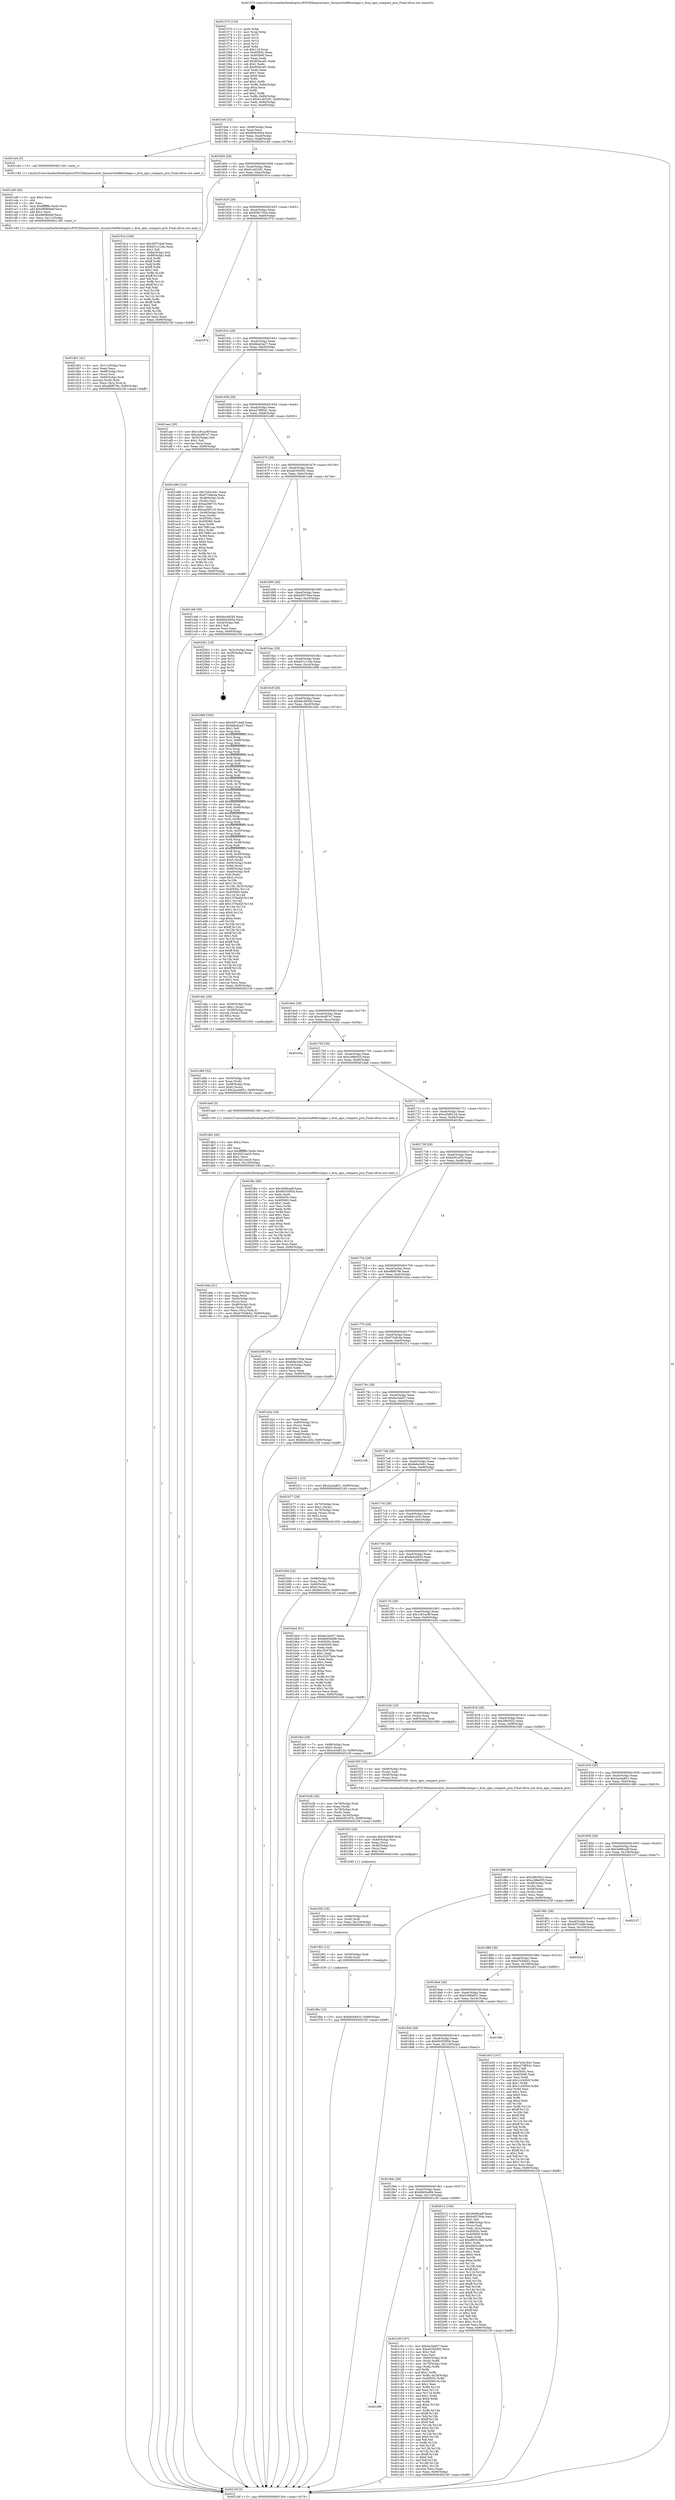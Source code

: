 digraph "0x401570" {
  label = "0x401570 (/mnt/c/Users/mathe/Desktop/tcc/POCII/binaries/extr_linuxarchx86kvmlapic.c_kvm_apic_compare_prio_Final-ollvm.out::main(0))"
  labelloc = "t"
  node[shape=record]

  Entry [label="",width=0.3,height=0.3,shape=circle,fillcolor=black,style=filled]
  "0x4015e4" [label="{
     0x4015e4 [32]\l
     | [instrs]\l
     &nbsp;&nbsp;0x4015e4 \<+6\>: mov -0x90(%rbp),%eax\l
     &nbsp;&nbsp;0x4015ea \<+2\>: mov %eax,%ecx\l
     &nbsp;&nbsp;0x4015ec \<+6\>: sub $0x80dc945a,%ecx\l
     &nbsp;&nbsp;0x4015f2 \<+6\>: mov %eax,-0xa4(%rbp)\l
     &nbsp;&nbsp;0x4015f8 \<+6\>: mov %ecx,-0xa8(%rbp)\l
     &nbsp;&nbsp;0x4015fe \<+6\>: je 0000000000401cd4 \<main+0x764\>\l
  }"]
  "0x401cd4" [label="{
     0x401cd4 [5]\l
     | [instrs]\l
     &nbsp;&nbsp;0x401cd4 \<+5\>: call 0000000000401160 \<next_i\>\l
     | [calls]\l
     &nbsp;&nbsp;0x401160 \{1\} (/mnt/c/Users/mathe/Desktop/tcc/POCII/binaries/extr_linuxarchx86kvmlapic.c_kvm_apic_compare_prio_Final-ollvm.out::next_i)\l
  }"]
  "0x401604" [label="{
     0x401604 [28]\l
     | [instrs]\l
     &nbsp;&nbsp;0x401604 \<+5\>: jmp 0000000000401609 \<main+0x99\>\l
     &nbsp;&nbsp;0x401609 \<+6\>: mov -0xa4(%rbp),%eax\l
     &nbsp;&nbsp;0x40160f \<+5\>: sub $0x81a03291,%eax\l
     &nbsp;&nbsp;0x401614 \<+6\>: mov %eax,-0xac(%rbp)\l
     &nbsp;&nbsp;0x40161a \<+6\>: je 000000000040191e \<main+0x3ae\>\l
  }"]
  Exit [label="",width=0.3,height=0.3,shape=circle,fillcolor=black,style=filled,peripheries=2]
  "0x40191e" [label="{
     0x40191e [106]\l
     | [instrs]\l
     &nbsp;&nbsp;0x40191e \<+5\>: mov $0x45f7c4dd,%eax\l
     &nbsp;&nbsp;0x401923 \<+5\>: mov $0xb51c124a,%ecx\l
     &nbsp;&nbsp;0x401928 \<+2\>: mov $0x1,%dl\l
     &nbsp;&nbsp;0x40192a \<+7\>: mov -0x8a(%rbp),%sil\l
     &nbsp;&nbsp;0x401931 \<+7\>: mov -0x89(%rbp),%dil\l
     &nbsp;&nbsp;0x401938 \<+3\>: mov %sil,%r8b\l
     &nbsp;&nbsp;0x40193b \<+4\>: xor $0xff,%r8b\l
     &nbsp;&nbsp;0x40193f \<+3\>: mov %dil,%r9b\l
     &nbsp;&nbsp;0x401942 \<+4\>: xor $0xff,%r9b\l
     &nbsp;&nbsp;0x401946 \<+3\>: xor $0x1,%dl\l
     &nbsp;&nbsp;0x401949 \<+3\>: mov %r8b,%r10b\l
     &nbsp;&nbsp;0x40194c \<+4\>: and $0xff,%r10b\l
     &nbsp;&nbsp;0x401950 \<+3\>: and %dl,%sil\l
     &nbsp;&nbsp;0x401953 \<+3\>: mov %r9b,%r11b\l
     &nbsp;&nbsp;0x401956 \<+4\>: and $0xff,%r11b\l
     &nbsp;&nbsp;0x40195a \<+3\>: and %dl,%dil\l
     &nbsp;&nbsp;0x40195d \<+3\>: or %sil,%r10b\l
     &nbsp;&nbsp;0x401960 \<+3\>: or %dil,%r11b\l
     &nbsp;&nbsp;0x401963 \<+3\>: xor %r11b,%r10b\l
     &nbsp;&nbsp;0x401966 \<+3\>: or %r9b,%r8b\l
     &nbsp;&nbsp;0x401969 \<+4\>: xor $0xff,%r8b\l
     &nbsp;&nbsp;0x40196d \<+3\>: or $0x1,%dl\l
     &nbsp;&nbsp;0x401970 \<+3\>: and %dl,%r8b\l
     &nbsp;&nbsp;0x401973 \<+3\>: or %r8b,%r10b\l
     &nbsp;&nbsp;0x401976 \<+4\>: test $0x1,%r10b\l
     &nbsp;&nbsp;0x40197a \<+3\>: cmovne %ecx,%eax\l
     &nbsp;&nbsp;0x40197d \<+6\>: mov %eax,-0x90(%rbp)\l
     &nbsp;&nbsp;0x401983 \<+5\>: jmp 000000000040216f \<main+0xbff\>\l
  }"]
  "0x401620" [label="{
     0x401620 [28]\l
     | [instrs]\l
     &nbsp;&nbsp;0x401620 \<+5\>: jmp 0000000000401625 \<main+0xb5\>\l
     &nbsp;&nbsp;0x401625 \<+6\>: mov -0xa4(%rbp),%eax\l
     &nbsp;&nbsp;0x40162b \<+5\>: sub $0x858c750a,%eax\l
     &nbsp;&nbsp;0x401630 \<+6\>: mov %eax,-0xb0(%rbp)\l
     &nbsp;&nbsp;0x401636 \<+6\>: je 0000000000401f7d \<main+0xa0d\>\l
  }"]
  "0x40216f" [label="{
     0x40216f [5]\l
     | [instrs]\l
     &nbsp;&nbsp;0x40216f \<+5\>: jmp 00000000004015e4 \<main+0x74\>\l
  }"]
  "0x401570" [label="{
     0x401570 [116]\l
     | [instrs]\l
     &nbsp;&nbsp;0x401570 \<+1\>: push %rbp\l
     &nbsp;&nbsp;0x401571 \<+3\>: mov %rsp,%rbp\l
     &nbsp;&nbsp;0x401574 \<+2\>: push %r15\l
     &nbsp;&nbsp;0x401576 \<+2\>: push %r14\l
     &nbsp;&nbsp;0x401578 \<+2\>: push %r13\l
     &nbsp;&nbsp;0x40157a \<+2\>: push %r12\l
     &nbsp;&nbsp;0x40157c \<+1\>: push %rbx\l
     &nbsp;&nbsp;0x40157d \<+7\>: sub $0x118,%rsp\l
     &nbsp;&nbsp;0x401584 \<+7\>: mov 0x40505c,%eax\l
     &nbsp;&nbsp;0x40158b \<+7\>: mov 0x405060,%ecx\l
     &nbsp;&nbsp;0x401592 \<+2\>: mov %eax,%edx\l
     &nbsp;&nbsp;0x401594 \<+6\>: add $0xf02bcef1,%edx\l
     &nbsp;&nbsp;0x40159a \<+3\>: sub $0x1,%edx\l
     &nbsp;&nbsp;0x40159d \<+6\>: sub $0xf02bcef1,%edx\l
     &nbsp;&nbsp;0x4015a3 \<+3\>: imul %edx,%eax\l
     &nbsp;&nbsp;0x4015a6 \<+3\>: and $0x1,%eax\l
     &nbsp;&nbsp;0x4015a9 \<+3\>: cmp $0x0,%eax\l
     &nbsp;&nbsp;0x4015ac \<+4\>: sete %r8b\l
     &nbsp;&nbsp;0x4015b0 \<+4\>: and $0x1,%r8b\l
     &nbsp;&nbsp;0x4015b4 \<+7\>: mov %r8b,-0x8a(%rbp)\l
     &nbsp;&nbsp;0x4015bb \<+3\>: cmp $0xa,%ecx\l
     &nbsp;&nbsp;0x4015be \<+4\>: setl %r8b\l
     &nbsp;&nbsp;0x4015c2 \<+4\>: and $0x1,%r8b\l
     &nbsp;&nbsp;0x4015c6 \<+7\>: mov %r8b,-0x89(%rbp)\l
     &nbsp;&nbsp;0x4015cd \<+10\>: movl $0x81a03291,-0x90(%rbp)\l
     &nbsp;&nbsp;0x4015d7 \<+6\>: mov %edi,-0x94(%rbp)\l
     &nbsp;&nbsp;0x4015dd \<+7\>: mov %rsi,-0xa0(%rbp)\l
  }"]
  "0x401f6e" [label="{
     0x401f6e [15]\l
     | [instrs]\l
     &nbsp;&nbsp;0x401f6e \<+10\>: movl $0xfed44933,-0x90(%rbp)\l
     &nbsp;&nbsp;0x401f78 \<+5\>: jmp 000000000040216f \<main+0xbff\>\l
  }"]
  "0x401f7d" [label="{
     0x401f7d\l
  }", style=dashed]
  "0x40163c" [label="{
     0x40163c [28]\l
     | [instrs]\l
     &nbsp;&nbsp;0x40163c \<+5\>: jmp 0000000000401641 \<main+0xd1\>\l
     &nbsp;&nbsp;0x401641 \<+6\>: mov -0xa4(%rbp),%eax\l
     &nbsp;&nbsp;0x401647 \<+5\>: sub $0x8da42a27,%eax\l
     &nbsp;&nbsp;0x40164c \<+6\>: mov %eax,-0xb4(%rbp)\l
     &nbsp;&nbsp;0x401652 \<+6\>: je 0000000000401aec \<main+0x57c\>\l
  }"]
  "0x401f62" [label="{
     0x401f62 [12]\l
     | [instrs]\l
     &nbsp;&nbsp;0x401f62 \<+4\>: mov -0x50(%rbp),%rdi\l
     &nbsp;&nbsp;0x401f66 \<+3\>: mov (%rdi),%rdi\l
     &nbsp;&nbsp;0x401f69 \<+5\>: call 0000000000401030 \<free@plt\>\l
     | [calls]\l
     &nbsp;&nbsp;0x401030 \{1\} (unknown)\l
  }"]
  "0x401aec" [label="{
     0x401aec [30]\l
     | [instrs]\l
     &nbsp;&nbsp;0x401aec \<+5\>: mov $0x1c81ac9f,%eax\l
     &nbsp;&nbsp;0x401af1 \<+5\>: mov $0xc4cd87e7,%ecx\l
     &nbsp;&nbsp;0x401af6 \<+3\>: mov -0x35(%rbp),%dl\l
     &nbsp;&nbsp;0x401af9 \<+3\>: test $0x1,%dl\l
     &nbsp;&nbsp;0x401afc \<+3\>: cmovne %ecx,%eax\l
     &nbsp;&nbsp;0x401aff \<+6\>: mov %eax,-0x90(%rbp)\l
     &nbsp;&nbsp;0x401b05 \<+5\>: jmp 000000000040216f \<main+0xbff\>\l
  }"]
  "0x401658" [label="{
     0x401658 [28]\l
     | [instrs]\l
     &nbsp;&nbsp;0x401658 \<+5\>: jmp 000000000040165d \<main+0xed\>\l
     &nbsp;&nbsp;0x40165d \<+6\>: mov -0xa4(%rbp),%eax\l
     &nbsp;&nbsp;0x401663 \<+5\>: sub $0xa2788541,%eax\l
     &nbsp;&nbsp;0x401668 \<+6\>: mov %eax,-0xb8(%rbp)\l
     &nbsp;&nbsp;0x40166e \<+6\>: je 0000000000401e96 \<main+0x926\>\l
  }"]
  "0x401f50" [label="{
     0x401f50 [18]\l
     | [instrs]\l
     &nbsp;&nbsp;0x401f50 \<+4\>: mov -0x68(%rbp),%rdi\l
     &nbsp;&nbsp;0x401f54 \<+3\>: mov (%rdi),%rdi\l
     &nbsp;&nbsp;0x401f57 \<+6\>: mov %eax,-0x124(%rbp)\l
     &nbsp;&nbsp;0x401f5d \<+5\>: call 0000000000401030 \<free@plt\>\l
     | [calls]\l
     &nbsp;&nbsp;0x401030 \{1\} (unknown)\l
  }"]
  "0x401e96" [label="{
     0x401e96 [123]\l
     | [instrs]\l
     &nbsp;&nbsp;0x401e96 \<+5\>: mov $0x7e5e1841,%eax\l
     &nbsp;&nbsp;0x401e9b \<+5\>: mov $0xf7248c0a,%ecx\l
     &nbsp;&nbsp;0x401ea0 \<+4\>: mov -0x48(%rbp),%rdx\l
     &nbsp;&nbsp;0x401ea4 \<+2\>: mov (%rdx),%esi\l
     &nbsp;&nbsp;0x401ea6 \<+6\>: add $0xaa3667c5,%esi\l
     &nbsp;&nbsp;0x401eac \<+3\>: add $0x1,%esi\l
     &nbsp;&nbsp;0x401eaf \<+6\>: sub $0xaa3667c5,%esi\l
     &nbsp;&nbsp;0x401eb5 \<+4\>: mov -0x48(%rbp),%rdx\l
     &nbsp;&nbsp;0x401eb9 \<+2\>: mov %esi,(%rdx)\l
     &nbsp;&nbsp;0x401ebb \<+7\>: mov 0x40505c,%esi\l
     &nbsp;&nbsp;0x401ec2 \<+7\>: mov 0x405060,%edi\l
     &nbsp;&nbsp;0x401ec9 \<+3\>: mov %esi,%r8d\l
     &nbsp;&nbsp;0x401ecc \<+7\>: sub $0x7bf61cac,%r8d\l
     &nbsp;&nbsp;0x401ed3 \<+4\>: sub $0x1,%r8d\l
     &nbsp;&nbsp;0x401ed7 \<+7\>: add $0x7bf61cac,%r8d\l
     &nbsp;&nbsp;0x401ede \<+4\>: imul %r8d,%esi\l
     &nbsp;&nbsp;0x401ee2 \<+3\>: and $0x1,%esi\l
     &nbsp;&nbsp;0x401ee5 \<+3\>: cmp $0x0,%esi\l
     &nbsp;&nbsp;0x401ee8 \<+4\>: sete %r9b\l
     &nbsp;&nbsp;0x401eec \<+3\>: cmp $0xa,%edi\l
     &nbsp;&nbsp;0x401eef \<+4\>: setl %r10b\l
     &nbsp;&nbsp;0x401ef3 \<+3\>: mov %r9b,%r11b\l
     &nbsp;&nbsp;0x401ef6 \<+3\>: and %r10b,%r11b\l
     &nbsp;&nbsp;0x401ef9 \<+3\>: xor %r10b,%r9b\l
     &nbsp;&nbsp;0x401efc \<+3\>: or %r9b,%r11b\l
     &nbsp;&nbsp;0x401eff \<+4\>: test $0x1,%r11b\l
     &nbsp;&nbsp;0x401f03 \<+3\>: cmovne %ecx,%eax\l
     &nbsp;&nbsp;0x401f06 \<+6\>: mov %eax,-0x90(%rbp)\l
     &nbsp;&nbsp;0x401f0c \<+5\>: jmp 000000000040216f \<main+0xbff\>\l
  }"]
  "0x401674" [label="{
     0x401674 [28]\l
     | [instrs]\l
     &nbsp;&nbsp;0x401674 \<+5\>: jmp 0000000000401679 \<main+0x109\>\l
     &nbsp;&nbsp;0x401679 \<+6\>: mov -0xa4(%rbp),%eax\l
     &nbsp;&nbsp;0x40167f \<+5\>: sub $0xa635d392,%eax\l
     &nbsp;&nbsp;0x401684 \<+6\>: mov %eax,-0xbc(%rbp)\l
     &nbsp;&nbsp;0x40168a \<+6\>: je 0000000000401cb6 \<main+0x746\>\l
  }"]
  "0x401f33" [label="{
     0x401f33 [29]\l
     | [instrs]\l
     &nbsp;&nbsp;0x401f33 \<+10\>: movabs $0x4030b6,%rdi\l
     &nbsp;&nbsp;0x401f3d \<+4\>: mov -0x40(%rbp),%rsi\l
     &nbsp;&nbsp;0x401f41 \<+2\>: mov %eax,(%rsi)\l
     &nbsp;&nbsp;0x401f43 \<+4\>: mov -0x40(%rbp),%rsi\l
     &nbsp;&nbsp;0x401f47 \<+2\>: mov (%rsi),%esi\l
     &nbsp;&nbsp;0x401f49 \<+2\>: mov $0x0,%al\l
     &nbsp;&nbsp;0x401f4b \<+5\>: call 0000000000401040 \<printf@plt\>\l
     | [calls]\l
     &nbsp;&nbsp;0x401040 \{1\} (unknown)\l
  }"]
  "0x401cb6" [label="{
     0x401cb6 [30]\l
     | [instrs]\l
     &nbsp;&nbsp;0x401cb6 \<+5\>: mov $0xbbc48292,%eax\l
     &nbsp;&nbsp;0x401cbb \<+5\>: mov $0x80dc945a,%ecx\l
     &nbsp;&nbsp;0x401cc0 \<+3\>: mov -0x2d(%rbp),%dl\l
     &nbsp;&nbsp;0x401cc3 \<+3\>: test $0x1,%dl\l
     &nbsp;&nbsp;0x401cc6 \<+3\>: cmovne %ecx,%eax\l
     &nbsp;&nbsp;0x401cc9 \<+6\>: mov %eax,-0x90(%rbp)\l
     &nbsp;&nbsp;0x401ccf \<+5\>: jmp 000000000040216f \<main+0xbff\>\l
  }"]
  "0x401690" [label="{
     0x401690 [28]\l
     | [instrs]\l
     &nbsp;&nbsp;0x401690 \<+5\>: jmp 0000000000401695 \<main+0x125\>\l
     &nbsp;&nbsp;0x401695 \<+6\>: mov -0xa4(%rbp),%eax\l
     &nbsp;&nbsp;0x40169b \<+5\>: sub $0xb4f3764a,%eax\l
     &nbsp;&nbsp;0x4016a0 \<+6\>: mov %eax,-0xc0(%rbp)\l
     &nbsp;&nbsp;0x4016a6 \<+6\>: je 00000000004020b1 \<main+0xb41\>\l
  }"]
  "0x401dda" [label="{
     0x401dda [41]\l
     | [instrs]\l
     &nbsp;&nbsp;0x401dda \<+6\>: mov -0x120(%rbp),%ecx\l
     &nbsp;&nbsp;0x401de0 \<+3\>: imul %eax,%ecx\l
     &nbsp;&nbsp;0x401de3 \<+4\>: mov -0x50(%rbp),%rsi\l
     &nbsp;&nbsp;0x401de7 \<+3\>: mov (%rsi),%rsi\l
     &nbsp;&nbsp;0x401dea \<+4\>: mov -0x48(%rbp),%rdi\l
     &nbsp;&nbsp;0x401dee \<+3\>: movslq (%rdi),%rdi\l
     &nbsp;&nbsp;0x401df1 \<+3\>: mov %ecx,(%rsi,%rdi,4)\l
     &nbsp;&nbsp;0x401df4 \<+10\>: movl $0x4703db42,-0x90(%rbp)\l
     &nbsp;&nbsp;0x401dfe \<+5\>: jmp 000000000040216f \<main+0xbff\>\l
  }"]
  "0x4020b1" [label="{
     0x4020b1 [18]\l
     | [instrs]\l
     &nbsp;&nbsp;0x4020b1 \<+3\>: mov -0x2c(%rbp),%eax\l
     &nbsp;&nbsp;0x4020b4 \<+4\>: lea -0x28(%rbp),%rsp\l
     &nbsp;&nbsp;0x4020b8 \<+1\>: pop %rbx\l
     &nbsp;&nbsp;0x4020b9 \<+2\>: pop %r12\l
     &nbsp;&nbsp;0x4020bb \<+2\>: pop %r13\l
     &nbsp;&nbsp;0x4020bd \<+2\>: pop %r14\l
     &nbsp;&nbsp;0x4020bf \<+2\>: pop %r15\l
     &nbsp;&nbsp;0x4020c1 \<+1\>: pop %rbp\l
     &nbsp;&nbsp;0x4020c2 \<+1\>: ret\l
  }"]
  "0x4016ac" [label="{
     0x4016ac [28]\l
     | [instrs]\l
     &nbsp;&nbsp;0x4016ac \<+5\>: jmp 00000000004016b1 \<main+0x141\>\l
     &nbsp;&nbsp;0x4016b1 \<+6\>: mov -0xa4(%rbp),%eax\l
     &nbsp;&nbsp;0x4016b7 \<+5\>: sub $0xb51c124a,%eax\l
     &nbsp;&nbsp;0x4016bc \<+6\>: mov %eax,-0xc4(%rbp)\l
     &nbsp;&nbsp;0x4016c2 \<+6\>: je 0000000000401988 \<main+0x418\>\l
  }"]
  "0x401db2" [label="{
     0x401db2 [40]\l
     | [instrs]\l
     &nbsp;&nbsp;0x401db2 \<+5\>: mov $0x2,%ecx\l
     &nbsp;&nbsp;0x401db7 \<+1\>: cltd\l
     &nbsp;&nbsp;0x401db8 \<+2\>: idiv %ecx\l
     &nbsp;&nbsp;0x401dba \<+6\>: imul $0xfffffffe,%edx,%ecx\l
     &nbsp;&nbsp;0x401dc0 \<+6\>: add $0x3d21ee20,%ecx\l
     &nbsp;&nbsp;0x401dc6 \<+3\>: add $0x1,%ecx\l
     &nbsp;&nbsp;0x401dc9 \<+6\>: sub $0x3d21ee20,%ecx\l
     &nbsp;&nbsp;0x401dcf \<+6\>: mov %ecx,-0x120(%rbp)\l
     &nbsp;&nbsp;0x401dd5 \<+5\>: call 0000000000401160 \<next_i\>\l
     | [calls]\l
     &nbsp;&nbsp;0x401160 \{1\} (/mnt/c/Users/mathe/Desktop/tcc/POCII/binaries/extr_linuxarchx86kvmlapic.c_kvm_apic_compare_prio_Final-ollvm.out::next_i)\l
  }"]
  "0x401988" [label="{
     0x401988 [356]\l
     | [instrs]\l
     &nbsp;&nbsp;0x401988 \<+5\>: mov $0x45f7c4dd,%eax\l
     &nbsp;&nbsp;0x40198d \<+5\>: mov $0x8da42a27,%ecx\l
     &nbsp;&nbsp;0x401992 \<+2\>: mov $0x1,%dl\l
     &nbsp;&nbsp;0x401994 \<+3\>: mov %rsp,%rsi\l
     &nbsp;&nbsp;0x401997 \<+4\>: add $0xfffffffffffffff0,%rsi\l
     &nbsp;&nbsp;0x40199b \<+3\>: mov %rsi,%rsp\l
     &nbsp;&nbsp;0x40199e \<+7\>: mov %rsi,-0x88(%rbp)\l
     &nbsp;&nbsp;0x4019a5 \<+3\>: mov %rsp,%rsi\l
     &nbsp;&nbsp;0x4019a8 \<+4\>: add $0xfffffffffffffff0,%rsi\l
     &nbsp;&nbsp;0x4019ac \<+3\>: mov %rsi,%rsp\l
     &nbsp;&nbsp;0x4019af \<+3\>: mov %rsp,%rdi\l
     &nbsp;&nbsp;0x4019b2 \<+4\>: add $0xfffffffffffffff0,%rdi\l
     &nbsp;&nbsp;0x4019b6 \<+3\>: mov %rdi,%rsp\l
     &nbsp;&nbsp;0x4019b9 \<+4\>: mov %rdi,-0x80(%rbp)\l
     &nbsp;&nbsp;0x4019bd \<+3\>: mov %rsp,%rdi\l
     &nbsp;&nbsp;0x4019c0 \<+4\>: add $0xfffffffffffffff0,%rdi\l
     &nbsp;&nbsp;0x4019c4 \<+3\>: mov %rdi,%rsp\l
     &nbsp;&nbsp;0x4019c7 \<+4\>: mov %rdi,-0x78(%rbp)\l
     &nbsp;&nbsp;0x4019cb \<+3\>: mov %rsp,%rdi\l
     &nbsp;&nbsp;0x4019ce \<+4\>: add $0xfffffffffffffff0,%rdi\l
     &nbsp;&nbsp;0x4019d2 \<+3\>: mov %rdi,%rsp\l
     &nbsp;&nbsp;0x4019d5 \<+4\>: mov %rdi,-0x70(%rbp)\l
     &nbsp;&nbsp;0x4019d9 \<+3\>: mov %rsp,%rdi\l
     &nbsp;&nbsp;0x4019dc \<+4\>: add $0xfffffffffffffff0,%rdi\l
     &nbsp;&nbsp;0x4019e0 \<+3\>: mov %rdi,%rsp\l
     &nbsp;&nbsp;0x4019e3 \<+4\>: mov %rdi,-0x68(%rbp)\l
     &nbsp;&nbsp;0x4019e7 \<+3\>: mov %rsp,%rdi\l
     &nbsp;&nbsp;0x4019ea \<+4\>: add $0xfffffffffffffff0,%rdi\l
     &nbsp;&nbsp;0x4019ee \<+3\>: mov %rdi,%rsp\l
     &nbsp;&nbsp;0x4019f1 \<+4\>: mov %rdi,-0x60(%rbp)\l
     &nbsp;&nbsp;0x4019f5 \<+3\>: mov %rsp,%rdi\l
     &nbsp;&nbsp;0x4019f8 \<+4\>: add $0xfffffffffffffff0,%rdi\l
     &nbsp;&nbsp;0x4019fc \<+3\>: mov %rdi,%rsp\l
     &nbsp;&nbsp;0x4019ff \<+4\>: mov %rdi,-0x58(%rbp)\l
     &nbsp;&nbsp;0x401a03 \<+3\>: mov %rsp,%rdi\l
     &nbsp;&nbsp;0x401a06 \<+4\>: add $0xfffffffffffffff0,%rdi\l
     &nbsp;&nbsp;0x401a0a \<+3\>: mov %rdi,%rsp\l
     &nbsp;&nbsp;0x401a0d \<+4\>: mov %rdi,-0x50(%rbp)\l
     &nbsp;&nbsp;0x401a11 \<+3\>: mov %rsp,%rdi\l
     &nbsp;&nbsp;0x401a14 \<+4\>: add $0xfffffffffffffff0,%rdi\l
     &nbsp;&nbsp;0x401a18 \<+3\>: mov %rdi,%rsp\l
     &nbsp;&nbsp;0x401a1b \<+4\>: mov %rdi,-0x48(%rbp)\l
     &nbsp;&nbsp;0x401a1f \<+3\>: mov %rsp,%rdi\l
     &nbsp;&nbsp;0x401a22 \<+4\>: add $0xfffffffffffffff0,%rdi\l
     &nbsp;&nbsp;0x401a26 \<+3\>: mov %rdi,%rsp\l
     &nbsp;&nbsp;0x401a29 \<+4\>: mov %rdi,-0x40(%rbp)\l
     &nbsp;&nbsp;0x401a2d \<+7\>: mov -0x88(%rbp),%rdi\l
     &nbsp;&nbsp;0x401a34 \<+6\>: movl $0x0,(%rdi)\l
     &nbsp;&nbsp;0x401a3a \<+7\>: mov -0x94(%rbp),%r8d\l
     &nbsp;&nbsp;0x401a41 \<+3\>: mov %r8d,(%rsi)\l
     &nbsp;&nbsp;0x401a44 \<+4\>: mov -0x80(%rbp),%rdi\l
     &nbsp;&nbsp;0x401a48 \<+7\>: mov -0xa0(%rbp),%r9\l
     &nbsp;&nbsp;0x401a4f \<+3\>: mov %r9,(%rdi)\l
     &nbsp;&nbsp;0x401a52 \<+3\>: cmpl $0x2,(%rsi)\l
     &nbsp;&nbsp;0x401a55 \<+4\>: setne %r10b\l
     &nbsp;&nbsp;0x401a59 \<+4\>: and $0x1,%r10b\l
     &nbsp;&nbsp;0x401a5d \<+4\>: mov %r10b,-0x35(%rbp)\l
     &nbsp;&nbsp;0x401a61 \<+8\>: mov 0x40505c,%r11d\l
     &nbsp;&nbsp;0x401a69 \<+7\>: mov 0x405060,%ebx\l
     &nbsp;&nbsp;0x401a70 \<+3\>: mov %r11d,%r14d\l
     &nbsp;&nbsp;0x401a73 \<+7\>: sub $0x1376ad2f,%r14d\l
     &nbsp;&nbsp;0x401a7a \<+4\>: sub $0x1,%r14d\l
     &nbsp;&nbsp;0x401a7e \<+7\>: add $0x1376ad2f,%r14d\l
     &nbsp;&nbsp;0x401a85 \<+4\>: imul %r14d,%r11d\l
     &nbsp;&nbsp;0x401a89 \<+4\>: and $0x1,%r11d\l
     &nbsp;&nbsp;0x401a8d \<+4\>: cmp $0x0,%r11d\l
     &nbsp;&nbsp;0x401a91 \<+4\>: sete %r10b\l
     &nbsp;&nbsp;0x401a95 \<+3\>: cmp $0xa,%ebx\l
     &nbsp;&nbsp;0x401a98 \<+4\>: setl %r15b\l
     &nbsp;&nbsp;0x401a9c \<+3\>: mov %r10b,%r12b\l
     &nbsp;&nbsp;0x401a9f \<+4\>: xor $0xff,%r12b\l
     &nbsp;&nbsp;0x401aa3 \<+3\>: mov %r15b,%r13b\l
     &nbsp;&nbsp;0x401aa6 \<+4\>: xor $0xff,%r13b\l
     &nbsp;&nbsp;0x401aaa \<+3\>: xor $0x1,%dl\l
     &nbsp;&nbsp;0x401aad \<+3\>: mov %r12b,%sil\l
     &nbsp;&nbsp;0x401ab0 \<+4\>: and $0xff,%sil\l
     &nbsp;&nbsp;0x401ab4 \<+3\>: and %dl,%r10b\l
     &nbsp;&nbsp;0x401ab7 \<+3\>: mov %r13b,%dil\l
     &nbsp;&nbsp;0x401aba \<+4\>: and $0xff,%dil\l
     &nbsp;&nbsp;0x401abe \<+3\>: and %dl,%r15b\l
     &nbsp;&nbsp;0x401ac1 \<+3\>: or %r10b,%sil\l
     &nbsp;&nbsp;0x401ac4 \<+3\>: or %r15b,%dil\l
     &nbsp;&nbsp;0x401ac7 \<+3\>: xor %dil,%sil\l
     &nbsp;&nbsp;0x401aca \<+3\>: or %r13b,%r12b\l
     &nbsp;&nbsp;0x401acd \<+4\>: xor $0xff,%r12b\l
     &nbsp;&nbsp;0x401ad1 \<+3\>: or $0x1,%dl\l
     &nbsp;&nbsp;0x401ad4 \<+3\>: and %dl,%r12b\l
     &nbsp;&nbsp;0x401ad7 \<+3\>: or %r12b,%sil\l
     &nbsp;&nbsp;0x401ada \<+4\>: test $0x1,%sil\l
     &nbsp;&nbsp;0x401ade \<+3\>: cmovne %ecx,%eax\l
     &nbsp;&nbsp;0x401ae1 \<+6\>: mov %eax,-0x90(%rbp)\l
     &nbsp;&nbsp;0x401ae7 \<+5\>: jmp 000000000040216f \<main+0xbff\>\l
  }"]
  "0x4016c8" [label="{
     0x4016c8 [28]\l
     | [instrs]\l
     &nbsp;&nbsp;0x4016c8 \<+5\>: jmp 00000000004016cd \<main+0x15d\>\l
     &nbsp;&nbsp;0x4016cd \<+6\>: mov -0xa4(%rbp),%eax\l
     &nbsp;&nbsp;0x4016d3 \<+5\>: sub $0xbbc48292,%eax\l
     &nbsp;&nbsp;0x4016d8 \<+6\>: mov %eax,-0xc8(%rbp)\l
     &nbsp;&nbsp;0x4016de \<+6\>: je 0000000000401d4c \<main+0x7dc\>\l
  }"]
  "0x401d69" [label="{
     0x401d69 [32]\l
     | [instrs]\l
     &nbsp;&nbsp;0x401d69 \<+4\>: mov -0x50(%rbp),%rdi\l
     &nbsp;&nbsp;0x401d6d \<+3\>: mov %rax,(%rdi)\l
     &nbsp;&nbsp;0x401d70 \<+4\>: mov -0x48(%rbp),%rax\l
     &nbsp;&nbsp;0x401d74 \<+6\>: movl $0x0,(%rax)\l
     &nbsp;&nbsp;0x401d7a \<+10\>: movl $0x2acda851,-0x90(%rbp)\l
     &nbsp;&nbsp;0x401d84 \<+5\>: jmp 000000000040216f \<main+0xbff\>\l
  }"]
  "0x401d01" [label="{
     0x401d01 [41]\l
     | [instrs]\l
     &nbsp;&nbsp;0x401d01 \<+6\>: mov -0x11c(%rbp),%ecx\l
     &nbsp;&nbsp;0x401d07 \<+3\>: imul %eax,%ecx\l
     &nbsp;&nbsp;0x401d0a \<+4\>: mov -0x68(%rbp),%rsi\l
     &nbsp;&nbsp;0x401d0e \<+3\>: mov (%rsi),%rsi\l
     &nbsp;&nbsp;0x401d11 \<+4\>: mov -0x60(%rbp),%rdi\l
     &nbsp;&nbsp;0x401d15 \<+3\>: movslq (%rdi),%rdi\l
     &nbsp;&nbsp;0x401d18 \<+3\>: mov %ecx,(%rsi,%rdi,4)\l
     &nbsp;&nbsp;0x401d1b \<+10\>: movl $0xef6f979e,-0x90(%rbp)\l
     &nbsp;&nbsp;0x401d25 \<+5\>: jmp 000000000040216f \<main+0xbff\>\l
  }"]
  "0x401d4c" [label="{
     0x401d4c [29]\l
     | [instrs]\l
     &nbsp;&nbsp;0x401d4c \<+4\>: mov -0x58(%rbp),%rax\l
     &nbsp;&nbsp;0x401d50 \<+6\>: movl $0x1,(%rax)\l
     &nbsp;&nbsp;0x401d56 \<+4\>: mov -0x58(%rbp),%rax\l
     &nbsp;&nbsp;0x401d5a \<+3\>: movslq (%rax),%rax\l
     &nbsp;&nbsp;0x401d5d \<+4\>: shl $0x2,%rax\l
     &nbsp;&nbsp;0x401d61 \<+3\>: mov %rax,%rdi\l
     &nbsp;&nbsp;0x401d64 \<+5\>: call 0000000000401050 \<malloc@plt\>\l
     | [calls]\l
     &nbsp;&nbsp;0x401050 \{1\} (unknown)\l
  }"]
  "0x4016e4" [label="{
     0x4016e4 [28]\l
     | [instrs]\l
     &nbsp;&nbsp;0x4016e4 \<+5\>: jmp 00000000004016e9 \<main+0x179\>\l
     &nbsp;&nbsp;0x4016e9 \<+6\>: mov -0xa4(%rbp),%eax\l
     &nbsp;&nbsp;0x4016ef \<+5\>: sub $0xc4cd87e7,%eax\l
     &nbsp;&nbsp;0x4016f4 \<+6\>: mov %eax,-0xcc(%rbp)\l
     &nbsp;&nbsp;0x4016fa \<+6\>: je 0000000000401b0a \<main+0x59a\>\l
  }"]
  "0x401cd9" [label="{
     0x401cd9 [40]\l
     | [instrs]\l
     &nbsp;&nbsp;0x401cd9 \<+5\>: mov $0x2,%ecx\l
     &nbsp;&nbsp;0x401cde \<+1\>: cltd\l
     &nbsp;&nbsp;0x401cdf \<+2\>: idiv %ecx\l
     &nbsp;&nbsp;0x401ce1 \<+6\>: imul $0xfffffffe,%edx,%ecx\l
     &nbsp;&nbsp;0x401ce7 \<+6\>: add $0x48080ddf,%ecx\l
     &nbsp;&nbsp;0x401ced \<+3\>: add $0x1,%ecx\l
     &nbsp;&nbsp;0x401cf0 \<+6\>: sub $0x48080ddf,%ecx\l
     &nbsp;&nbsp;0x401cf6 \<+6\>: mov %ecx,-0x11c(%rbp)\l
     &nbsp;&nbsp;0x401cfc \<+5\>: call 0000000000401160 \<next_i\>\l
     | [calls]\l
     &nbsp;&nbsp;0x401160 \{1\} (/mnt/c/Users/mathe/Desktop/tcc/POCII/binaries/extr_linuxarchx86kvmlapic.c_kvm_apic_compare_prio_Final-ollvm.out::next_i)\l
  }"]
  "0x401b0a" [label="{
     0x401b0a\l
  }", style=dashed]
  "0x401700" [label="{
     0x401700 [28]\l
     | [instrs]\l
     &nbsp;&nbsp;0x401700 \<+5\>: jmp 0000000000401705 \<main+0x195\>\l
     &nbsp;&nbsp;0x401705 \<+6\>: mov -0xa4(%rbp),%eax\l
     &nbsp;&nbsp;0x40170b \<+5\>: sub $0xcc98e055,%eax\l
     &nbsp;&nbsp;0x401710 \<+6\>: mov %eax,-0xd0(%rbp)\l
     &nbsp;&nbsp;0x401716 \<+6\>: je 0000000000401dad \<main+0x83d\>\l
  }"]
  "0x4018f8" [label="{
     0x4018f8\l
  }", style=dashed]
  "0x401dad" [label="{
     0x401dad [5]\l
     | [instrs]\l
     &nbsp;&nbsp;0x401dad \<+5\>: call 0000000000401160 \<next_i\>\l
     | [calls]\l
     &nbsp;&nbsp;0x401160 \{1\} (/mnt/c/Users/mathe/Desktop/tcc/POCII/binaries/extr_linuxarchx86kvmlapic.c_kvm_apic_compare_prio_Final-ollvm.out::next_i)\l
  }"]
  "0x40171c" [label="{
     0x40171c [28]\l
     | [instrs]\l
     &nbsp;&nbsp;0x40171c \<+5\>: jmp 0000000000401721 \<main+0x1b1\>\l
     &nbsp;&nbsp;0x401721 \<+6\>: mov -0xa4(%rbp),%eax\l
     &nbsp;&nbsp;0x401727 \<+5\>: sub $0xcd3d8124,%eax\l
     &nbsp;&nbsp;0x40172c \<+6\>: mov %eax,-0xd4(%rbp)\l
     &nbsp;&nbsp;0x401732 \<+6\>: je 0000000000401fbc \<main+0xa4c\>\l
  }"]
  "0x401c0f" [label="{
     0x401c0f [167]\l
     | [instrs]\l
     &nbsp;&nbsp;0x401c0f \<+5\>: mov $0xfac3dd37,%eax\l
     &nbsp;&nbsp;0x401c14 \<+5\>: mov $0xa635d392,%ecx\l
     &nbsp;&nbsp;0x401c19 \<+2\>: mov $0x1,%dl\l
     &nbsp;&nbsp;0x401c1b \<+2\>: xor %esi,%esi\l
     &nbsp;&nbsp;0x401c1d \<+4\>: mov -0x60(%rbp),%rdi\l
     &nbsp;&nbsp;0x401c21 \<+3\>: mov (%rdi),%r8d\l
     &nbsp;&nbsp;0x401c24 \<+4\>: mov -0x70(%rbp),%rdi\l
     &nbsp;&nbsp;0x401c28 \<+3\>: cmp (%rdi),%r8d\l
     &nbsp;&nbsp;0x401c2b \<+4\>: setl %r9b\l
     &nbsp;&nbsp;0x401c2f \<+4\>: and $0x1,%r9b\l
     &nbsp;&nbsp;0x401c33 \<+4\>: mov %r9b,-0x2d(%rbp)\l
     &nbsp;&nbsp;0x401c37 \<+8\>: mov 0x40505c,%r8d\l
     &nbsp;&nbsp;0x401c3f \<+8\>: mov 0x405060,%r10d\l
     &nbsp;&nbsp;0x401c47 \<+3\>: sub $0x1,%esi\l
     &nbsp;&nbsp;0x401c4a \<+3\>: mov %r8d,%r11d\l
     &nbsp;&nbsp;0x401c4d \<+3\>: add %esi,%r11d\l
     &nbsp;&nbsp;0x401c50 \<+4\>: imul %r11d,%r8d\l
     &nbsp;&nbsp;0x401c54 \<+4\>: and $0x1,%r8d\l
     &nbsp;&nbsp;0x401c58 \<+4\>: cmp $0x0,%r8d\l
     &nbsp;&nbsp;0x401c5c \<+4\>: sete %r9b\l
     &nbsp;&nbsp;0x401c60 \<+4\>: cmp $0xa,%r10d\l
     &nbsp;&nbsp;0x401c64 \<+3\>: setl %bl\l
     &nbsp;&nbsp;0x401c67 \<+3\>: mov %r9b,%r14b\l
     &nbsp;&nbsp;0x401c6a \<+4\>: xor $0xff,%r14b\l
     &nbsp;&nbsp;0x401c6e \<+3\>: mov %bl,%r15b\l
     &nbsp;&nbsp;0x401c71 \<+4\>: xor $0xff,%r15b\l
     &nbsp;&nbsp;0x401c75 \<+3\>: xor $0x0,%dl\l
     &nbsp;&nbsp;0x401c78 \<+3\>: mov %r14b,%r12b\l
     &nbsp;&nbsp;0x401c7b \<+4\>: and $0x0,%r12b\l
     &nbsp;&nbsp;0x401c7f \<+3\>: and %dl,%r9b\l
     &nbsp;&nbsp;0x401c82 \<+3\>: mov %r15b,%r13b\l
     &nbsp;&nbsp;0x401c85 \<+4\>: and $0x0,%r13b\l
     &nbsp;&nbsp;0x401c89 \<+2\>: and %dl,%bl\l
     &nbsp;&nbsp;0x401c8b \<+3\>: or %r9b,%r12b\l
     &nbsp;&nbsp;0x401c8e \<+3\>: or %bl,%r13b\l
     &nbsp;&nbsp;0x401c91 \<+3\>: xor %r13b,%r12b\l
     &nbsp;&nbsp;0x401c94 \<+3\>: or %r15b,%r14b\l
     &nbsp;&nbsp;0x401c97 \<+4\>: xor $0xff,%r14b\l
     &nbsp;&nbsp;0x401c9b \<+3\>: or $0x0,%dl\l
     &nbsp;&nbsp;0x401c9e \<+3\>: and %dl,%r14b\l
     &nbsp;&nbsp;0x401ca1 \<+3\>: or %r14b,%r12b\l
     &nbsp;&nbsp;0x401ca4 \<+4\>: test $0x1,%r12b\l
     &nbsp;&nbsp;0x401ca8 \<+3\>: cmovne %ecx,%eax\l
     &nbsp;&nbsp;0x401cab \<+6\>: mov %eax,-0x90(%rbp)\l
     &nbsp;&nbsp;0x401cb1 \<+5\>: jmp 000000000040216f \<main+0xbff\>\l
  }"]
  "0x401fbc" [label="{
     0x401fbc [86]\l
     | [instrs]\l
     &nbsp;&nbsp;0x401fbc \<+5\>: mov $0x3e99cadf,%eax\l
     &nbsp;&nbsp;0x401fc1 \<+5\>: mov $0x6635595d,%ecx\l
     &nbsp;&nbsp;0x401fc6 \<+2\>: xor %edx,%edx\l
     &nbsp;&nbsp;0x401fc8 \<+7\>: mov 0x40505c,%esi\l
     &nbsp;&nbsp;0x401fcf \<+7\>: mov 0x405060,%edi\l
     &nbsp;&nbsp;0x401fd6 \<+3\>: sub $0x1,%edx\l
     &nbsp;&nbsp;0x401fd9 \<+3\>: mov %esi,%r8d\l
     &nbsp;&nbsp;0x401fdc \<+3\>: add %edx,%r8d\l
     &nbsp;&nbsp;0x401fdf \<+4\>: imul %r8d,%esi\l
     &nbsp;&nbsp;0x401fe3 \<+3\>: and $0x1,%esi\l
     &nbsp;&nbsp;0x401fe6 \<+3\>: cmp $0x0,%esi\l
     &nbsp;&nbsp;0x401fe9 \<+4\>: sete %r9b\l
     &nbsp;&nbsp;0x401fed \<+3\>: cmp $0xa,%edi\l
     &nbsp;&nbsp;0x401ff0 \<+4\>: setl %r10b\l
     &nbsp;&nbsp;0x401ff4 \<+3\>: mov %r9b,%r11b\l
     &nbsp;&nbsp;0x401ff7 \<+3\>: and %r10b,%r11b\l
     &nbsp;&nbsp;0x401ffa \<+3\>: xor %r10b,%r9b\l
     &nbsp;&nbsp;0x401ffd \<+3\>: or %r9b,%r11b\l
     &nbsp;&nbsp;0x402000 \<+4\>: test $0x1,%r11b\l
     &nbsp;&nbsp;0x402004 \<+3\>: cmovne %ecx,%eax\l
     &nbsp;&nbsp;0x402007 \<+6\>: mov %eax,-0x90(%rbp)\l
     &nbsp;&nbsp;0x40200d \<+5\>: jmp 000000000040216f \<main+0xbff\>\l
  }"]
  "0x401738" [label="{
     0x401738 [28]\l
     | [instrs]\l
     &nbsp;&nbsp;0x401738 \<+5\>: jmp 000000000040173d \<main+0x1cd\>\l
     &nbsp;&nbsp;0x40173d \<+6\>: mov -0xa4(%rbp),%eax\l
     &nbsp;&nbsp;0x401743 \<+5\>: sub $0xdc81ef7b,%eax\l
     &nbsp;&nbsp;0x401748 \<+6\>: mov %eax,-0xd8(%rbp)\l
     &nbsp;&nbsp;0x40174e \<+6\>: je 0000000000401b59 \<main+0x5e9\>\l
  }"]
  "0x4018dc" [label="{
     0x4018dc [28]\l
     | [instrs]\l
     &nbsp;&nbsp;0x4018dc \<+5\>: jmp 00000000004018e1 \<main+0x371\>\l
     &nbsp;&nbsp;0x4018e1 \<+6\>: mov -0xa4(%rbp),%eax\l
     &nbsp;&nbsp;0x4018e7 \<+5\>: sub $0x6b65ed0b,%eax\l
     &nbsp;&nbsp;0x4018ec \<+6\>: mov %eax,-0x114(%rbp)\l
     &nbsp;&nbsp;0x4018f2 \<+6\>: je 0000000000401c0f \<main+0x69f\>\l
  }"]
  "0x401b59" [label="{
     0x401b59 [30]\l
     | [instrs]\l
     &nbsp;&nbsp;0x401b59 \<+5\>: mov $0x858c750a,%eax\l
     &nbsp;&nbsp;0x401b5e \<+5\>: mov $0xfe6e3461,%ecx\l
     &nbsp;&nbsp;0x401b63 \<+3\>: mov -0x34(%rbp),%edx\l
     &nbsp;&nbsp;0x401b66 \<+3\>: cmp $0x0,%edx\l
     &nbsp;&nbsp;0x401b69 \<+3\>: cmove %ecx,%eax\l
     &nbsp;&nbsp;0x401b6c \<+6\>: mov %eax,-0x90(%rbp)\l
     &nbsp;&nbsp;0x401b72 \<+5\>: jmp 000000000040216f \<main+0xbff\>\l
  }"]
  "0x401754" [label="{
     0x401754 [28]\l
     | [instrs]\l
     &nbsp;&nbsp;0x401754 \<+5\>: jmp 0000000000401759 \<main+0x1e9\>\l
     &nbsp;&nbsp;0x401759 \<+6\>: mov -0xa4(%rbp),%eax\l
     &nbsp;&nbsp;0x40175f \<+5\>: sub $0xef6f979e,%eax\l
     &nbsp;&nbsp;0x401764 \<+6\>: mov %eax,-0xdc(%rbp)\l
     &nbsp;&nbsp;0x40176a \<+6\>: je 0000000000401d2a \<main+0x7ba\>\l
  }"]
  "0x402012" [label="{
     0x402012 [159]\l
     | [instrs]\l
     &nbsp;&nbsp;0x402012 \<+5\>: mov $0x3e99cadf,%eax\l
     &nbsp;&nbsp;0x402017 \<+5\>: mov $0xb4f3764a,%ecx\l
     &nbsp;&nbsp;0x40201c \<+2\>: mov $0x1,%dl\l
     &nbsp;&nbsp;0x40201e \<+7\>: mov -0x88(%rbp),%rsi\l
     &nbsp;&nbsp;0x402025 \<+2\>: mov (%rsi),%edi\l
     &nbsp;&nbsp;0x402027 \<+3\>: mov %edi,-0x2c(%rbp)\l
     &nbsp;&nbsp;0x40202a \<+7\>: mov 0x40505c,%edi\l
     &nbsp;&nbsp;0x402031 \<+8\>: mov 0x405060,%r8d\l
     &nbsp;&nbsp;0x402039 \<+3\>: mov %edi,%r9d\l
     &nbsp;&nbsp;0x40203c \<+7\>: sub $0xd903c388,%r9d\l
     &nbsp;&nbsp;0x402043 \<+4\>: sub $0x1,%r9d\l
     &nbsp;&nbsp;0x402047 \<+7\>: add $0xd903c388,%r9d\l
     &nbsp;&nbsp;0x40204e \<+4\>: imul %r9d,%edi\l
     &nbsp;&nbsp;0x402052 \<+3\>: and $0x1,%edi\l
     &nbsp;&nbsp;0x402055 \<+3\>: cmp $0x0,%edi\l
     &nbsp;&nbsp;0x402058 \<+4\>: sete %r10b\l
     &nbsp;&nbsp;0x40205c \<+4\>: cmp $0xa,%r8d\l
     &nbsp;&nbsp;0x402060 \<+4\>: setl %r11b\l
     &nbsp;&nbsp;0x402064 \<+3\>: mov %r10b,%bl\l
     &nbsp;&nbsp;0x402067 \<+3\>: xor $0xff,%bl\l
     &nbsp;&nbsp;0x40206a \<+3\>: mov %r11b,%r14b\l
     &nbsp;&nbsp;0x40206d \<+4\>: xor $0xff,%r14b\l
     &nbsp;&nbsp;0x402071 \<+3\>: xor $0x1,%dl\l
     &nbsp;&nbsp;0x402074 \<+3\>: mov %bl,%r15b\l
     &nbsp;&nbsp;0x402077 \<+4\>: and $0xff,%r15b\l
     &nbsp;&nbsp;0x40207b \<+3\>: and %dl,%r10b\l
     &nbsp;&nbsp;0x40207e \<+3\>: mov %r14b,%r12b\l
     &nbsp;&nbsp;0x402081 \<+4\>: and $0xff,%r12b\l
     &nbsp;&nbsp;0x402085 \<+3\>: and %dl,%r11b\l
     &nbsp;&nbsp;0x402088 \<+3\>: or %r10b,%r15b\l
     &nbsp;&nbsp;0x40208b \<+3\>: or %r11b,%r12b\l
     &nbsp;&nbsp;0x40208e \<+3\>: xor %r12b,%r15b\l
     &nbsp;&nbsp;0x402091 \<+3\>: or %r14b,%bl\l
     &nbsp;&nbsp;0x402094 \<+3\>: xor $0xff,%bl\l
     &nbsp;&nbsp;0x402097 \<+3\>: or $0x1,%dl\l
     &nbsp;&nbsp;0x40209a \<+2\>: and %dl,%bl\l
     &nbsp;&nbsp;0x40209c \<+3\>: or %bl,%r15b\l
     &nbsp;&nbsp;0x40209f \<+4\>: test $0x1,%r15b\l
     &nbsp;&nbsp;0x4020a3 \<+3\>: cmovne %ecx,%eax\l
     &nbsp;&nbsp;0x4020a6 \<+6\>: mov %eax,-0x90(%rbp)\l
     &nbsp;&nbsp;0x4020ac \<+5\>: jmp 000000000040216f \<main+0xbff\>\l
  }"]
  "0x401d2a" [label="{
     0x401d2a [34]\l
     | [instrs]\l
     &nbsp;&nbsp;0x401d2a \<+2\>: xor %eax,%eax\l
     &nbsp;&nbsp;0x401d2c \<+4\>: mov -0x60(%rbp),%rcx\l
     &nbsp;&nbsp;0x401d30 \<+2\>: mov (%rcx),%edx\l
     &nbsp;&nbsp;0x401d32 \<+3\>: sub $0x1,%eax\l
     &nbsp;&nbsp;0x401d35 \<+2\>: sub %eax,%edx\l
     &nbsp;&nbsp;0x401d37 \<+4\>: mov -0x60(%rbp),%rcx\l
     &nbsp;&nbsp;0x401d3b \<+2\>: mov %edx,(%rcx)\l
     &nbsp;&nbsp;0x401d3d \<+10\>: movl $0xfed1cd3c,-0x90(%rbp)\l
     &nbsp;&nbsp;0x401d47 \<+5\>: jmp 000000000040216f \<main+0xbff\>\l
  }"]
  "0x401770" [label="{
     0x401770 [28]\l
     | [instrs]\l
     &nbsp;&nbsp;0x401770 \<+5\>: jmp 0000000000401775 \<main+0x205\>\l
     &nbsp;&nbsp;0x401775 \<+6\>: mov -0xa4(%rbp),%eax\l
     &nbsp;&nbsp;0x40177b \<+5\>: sub $0xf7248c0a,%eax\l
     &nbsp;&nbsp;0x401780 \<+6\>: mov %eax,-0xe0(%rbp)\l
     &nbsp;&nbsp;0x401786 \<+6\>: je 0000000000401f11 \<main+0x9a1\>\l
  }"]
  "0x4018c0" [label="{
     0x4018c0 [28]\l
     | [instrs]\l
     &nbsp;&nbsp;0x4018c0 \<+5\>: jmp 00000000004018c5 \<main+0x355\>\l
     &nbsp;&nbsp;0x4018c5 \<+6\>: mov -0xa4(%rbp),%eax\l
     &nbsp;&nbsp;0x4018cb \<+5\>: sub $0x6635595d,%eax\l
     &nbsp;&nbsp;0x4018d0 \<+6\>: mov %eax,-0x110(%rbp)\l
     &nbsp;&nbsp;0x4018d6 \<+6\>: je 0000000000402012 \<main+0xaa2\>\l
  }"]
  "0x401f11" [label="{
     0x401f11 [15]\l
     | [instrs]\l
     &nbsp;&nbsp;0x401f11 \<+10\>: movl $0x2acda851,-0x90(%rbp)\l
     &nbsp;&nbsp;0x401f1b \<+5\>: jmp 000000000040216f \<main+0xbff\>\l
  }"]
  "0x40178c" [label="{
     0x40178c [28]\l
     | [instrs]\l
     &nbsp;&nbsp;0x40178c \<+5\>: jmp 0000000000401791 \<main+0x221\>\l
     &nbsp;&nbsp;0x401791 \<+6\>: mov -0xa4(%rbp),%eax\l
     &nbsp;&nbsp;0x401797 \<+5\>: sub $0xfac3dd37,%eax\l
     &nbsp;&nbsp;0x40179c \<+6\>: mov %eax,-0xe4(%rbp)\l
     &nbsp;&nbsp;0x4017a2 \<+6\>: je 0000000000402108 \<main+0xb98\>\l
  }"]
  "0x401f8c" [label="{
     0x401f8c\l
  }", style=dashed]
  "0x402108" [label="{
     0x402108\l
  }", style=dashed]
  "0x4017a8" [label="{
     0x4017a8 [28]\l
     | [instrs]\l
     &nbsp;&nbsp;0x4017a8 \<+5\>: jmp 00000000004017ad \<main+0x23d\>\l
     &nbsp;&nbsp;0x4017ad \<+6\>: mov -0xa4(%rbp),%eax\l
     &nbsp;&nbsp;0x4017b3 \<+5\>: sub $0xfe6e3461,%eax\l
     &nbsp;&nbsp;0x4017b8 \<+6\>: mov %eax,-0xe8(%rbp)\l
     &nbsp;&nbsp;0x4017be \<+6\>: je 0000000000401b77 \<main+0x607\>\l
  }"]
  "0x4018a4" [label="{
     0x4018a4 [28]\l
     | [instrs]\l
     &nbsp;&nbsp;0x4018a4 \<+5\>: jmp 00000000004018a9 \<main+0x339\>\l
     &nbsp;&nbsp;0x4018a9 \<+6\>: mov -0xa4(%rbp),%eax\l
     &nbsp;&nbsp;0x4018af \<+5\>: sub $0x5189a831,%eax\l
     &nbsp;&nbsp;0x4018b4 \<+6\>: mov %eax,-0x10c(%rbp)\l
     &nbsp;&nbsp;0x4018ba \<+6\>: je 0000000000401f8c \<main+0xa1c\>\l
  }"]
  "0x401b77" [label="{
     0x401b77 [29]\l
     | [instrs]\l
     &nbsp;&nbsp;0x401b77 \<+4\>: mov -0x70(%rbp),%rax\l
     &nbsp;&nbsp;0x401b7b \<+6\>: movl $0x1,(%rax)\l
     &nbsp;&nbsp;0x401b81 \<+4\>: mov -0x70(%rbp),%rax\l
     &nbsp;&nbsp;0x401b85 \<+3\>: movslq (%rax),%rax\l
     &nbsp;&nbsp;0x401b88 \<+4\>: shl $0x2,%rax\l
     &nbsp;&nbsp;0x401b8c \<+3\>: mov %rax,%rdi\l
     &nbsp;&nbsp;0x401b8f \<+5\>: call 0000000000401050 \<malloc@plt\>\l
     | [calls]\l
     &nbsp;&nbsp;0x401050 \{1\} (unknown)\l
  }"]
  "0x4017c4" [label="{
     0x4017c4 [28]\l
     | [instrs]\l
     &nbsp;&nbsp;0x4017c4 \<+5\>: jmp 00000000004017c9 \<main+0x259\>\l
     &nbsp;&nbsp;0x4017c9 \<+6\>: mov -0xa4(%rbp),%eax\l
     &nbsp;&nbsp;0x4017cf \<+5\>: sub $0xfed1cd3c,%eax\l
     &nbsp;&nbsp;0x4017d4 \<+6\>: mov %eax,-0xec(%rbp)\l
     &nbsp;&nbsp;0x4017da \<+6\>: je 0000000000401bb4 \<main+0x644\>\l
  }"]
  "0x401e03" [label="{
     0x401e03 [147]\l
     | [instrs]\l
     &nbsp;&nbsp;0x401e03 \<+5\>: mov $0x7e5e1841,%eax\l
     &nbsp;&nbsp;0x401e08 \<+5\>: mov $0xa2788541,%ecx\l
     &nbsp;&nbsp;0x401e0d \<+2\>: mov $0x1,%dl\l
     &nbsp;&nbsp;0x401e0f \<+7\>: mov 0x40505c,%esi\l
     &nbsp;&nbsp;0x401e16 \<+7\>: mov 0x405060,%edi\l
     &nbsp;&nbsp;0x401e1d \<+3\>: mov %esi,%r8d\l
     &nbsp;&nbsp;0x401e20 \<+7\>: add $0x1c245fc9,%r8d\l
     &nbsp;&nbsp;0x401e27 \<+4\>: sub $0x1,%r8d\l
     &nbsp;&nbsp;0x401e2b \<+7\>: sub $0x1c245fc9,%r8d\l
     &nbsp;&nbsp;0x401e32 \<+4\>: imul %r8d,%esi\l
     &nbsp;&nbsp;0x401e36 \<+3\>: and $0x1,%esi\l
     &nbsp;&nbsp;0x401e39 \<+3\>: cmp $0x0,%esi\l
     &nbsp;&nbsp;0x401e3c \<+4\>: sete %r9b\l
     &nbsp;&nbsp;0x401e40 \<+3\>: cmp $0xa,%edi\l
     &nbsp;&nbsp;0x401e43 \<+4\>: setl %r10b\l
     &nbsp;&nbsp;0x401e47 \<+3\>: mov %r9b,%r11b\l
     &nbsp;&nbsp;0x401e4a \<+4\>: xor $0xff,%r11b\l
     &nbsp;&nbsp;0x401e4e \<+3\>: mov %r10b,%bl\l
     &nbsp;&nbsp;0x401e51 \<+3\>: xor $0xff,%bl\l
     &nbsp;&nbsp;0x401e54 \<+3\>: xor $0x1,%dl\l
     &nbsp;&nbsp;0x401e57 \<+3\>: mov %r11b,%r14b\l
     &nbsp;&nbsp;0x401e5a \<+4\>: and $0xff,%r14b\l
     &nbsp;&nbsp;0x401e5e \<+3\>: and %dl,%r9b\l
     &nbsp;&nbsp;0x401e61 \<+3\>: mov %bl,%r15b\l
     &nbsp;&nbsp;0x401e64 \<+4\>: and $0xff,%r15b\l
     &nbsp;&nbsp;0x401e68 \<+3\>: and %dl,%r10b\l
     &nbsp;&nbsp;0x401e6b \<+3\>: or %r9b,%r14b\l
     &nbsp;&nbsp;0x401e6e \<+3\>: or %r10b,%r15b\l
     &nbsp;&nbsp;0x401e71 \<+3\>: xor %r15b,%r14b\l
     &nbsp;&nbsp;0x401e74 \<+3\>: or %bl,%r11b\l
     &nbsp;&nbsp;0x401e77 \<+4\>: xor $0xff,%r11b\l
     &nbsp;&nbsp;0x401e7b \<+3\>: or $0x1,%dl\l
     &nbsp;&nbsp;0x401e7e \<+3\>: and %dl,%r11b\l
     &nbsp;&nbsp;0x401e81 \<+3\>: or %r11b,%r14b\l
     &nbsp;&nbsp;0x401e84 \<+4\>: test $0x1,%r14b\l
     &nbsp;&nbsp;0x401e88 \<+3\>: cmovne %ecx,%eax\l
     &nbsp;&nbsp;0x401e8b \<+6\>: mov %eax,-0x90(%rbp)\l
     &nbsp;&nbsp;0x401e91 \<+5\>: jmp 000000000040216f \<main+0xbff\>\l
  }"]
  "0x401bb4" [label="{
     0x401bb4 [91]\l
     | [instrs]\l
     &nbsp;&nbsp;0x401bb4 \<+5\>: mov $0xfac3dd37,%eax\l
     &nbsp;&nbsp;0x401bb9 \<+5\>: mov $0x6b65ed0b,%ecx\l
     &nbsp;&nbsp;0x401bbe \<+7\>: mov 0x40505c,%edx\l
     &nbsp;&nbsp;0x401bc5 \<+7\>: mov 0x405060,%esi\l
     &nbsp;&nbsp;0x401bcc \<+2\>: mov %edx,%edi\l
     &nbsp;&nbsp;0x401bce \<+6\>: sub $0xc5207bde,%edi\l
     &nbsp;&nbsp;0x401bd4 \<+3\>: sub $0x1,%edi\l
     &nbsp;&nbsp;0x401bd7 \<+6\>: add $0xc5207bde,%edi\l
     &nbsp;&nbsp;0x401bdd \<+3\>: imul %edi,%edx\l
     &nbsp;&nbsp;0x401be0 \<+3\>: and $0x1,%edx\l
     &nbsp;&nbsp;0x401be3 \<+3\>: cmp $0x0,%edx\l
     &nbsp;&nbsp;0x401be6 \<+4\>: sete %r8b\l
     &nbsp;&nbsp;0x401bea \<+3\>: cmp $0xa,%esi\l
     &nbsp;&nbsp;0x401bed \<+4\>: setl %r9b\l
     &nbsp;&nbsp;0x401bf1 \<+3\>: mov %r8b,%r10b\l
     &nbsp;&nbsp;0x401bf4 \<+3\>: and %r9b,%r10b\l
     &nbsp;&nbsp;0x401bf7 \<+3\>: xor %r9b,%r8b\l
     &nbsp;&nbsp;0x401bfa \<+3\>: or %r8b,%r10b\l
     &nbsp;&nbsp;0x401bfd \<+4\>: test $0x1,%r10b\l
     &nbsp;&nbsp;0x401c01 \<+3\>: cmovne %ecx,%eax\l
     &nbsp;&nbsp;0x401c04 \<+6\>: mov %eax,-0x90(%rbp)\l
     &nbsp;&nbsp;0x401c0a \<+5\>: jmp 000000000040216f \<main+0xbff\>\l
  }"]
  "0x4017e0" [label="{
     0x4017e0 [28]\l
     | [instrs]\l
     &nbsp;&nbsp;0x4017e0 \<+5\>: jmp 00000000004017e5 \<main+0x275\>\l
     &nbsp;&nbsp;0x4017e5 \<+6\>: mov -0xa4(%rbp),%eax\l
     &nbsp;&nbsp;0x4017eb \<+5\>: sub $0xfed44933,%eax\l
     &nbsp;&nbsp;0x4017f0 \<+6\>: mov %eax,-0xf0(%rbp)\l
     &nbsp;&nbsp;0x4017f6 \<+6\>: je 0000000000401fa0 \<main+0xa30\>\l
  }"]
  "0x401888" [label="{
     0x401888 [28]\l
     | [instrs]\l
     &nbsp;&nbsp;0x401888 \<+5\>: jmp 000000000040188d \<main+0x31d\>\l
     &nbsp;&nbsp;0x40188d \<+6\>: mov -0xa4(%rbp),%eax\l
     &nbsp;&nbsp;0x401893 \<+5\>: sub $0x4703db42,%eax\l
     &nbsp;&nbsp;0x401898 \<+6\>: mov %eax,-0x108(%rbp)\l
     &nbsp;&nbsp;0x40189e \<+6\>: je 0000000000401e03 \<main+0x893\>\l
  }"]
  "0x401fa0" [label="{
     0x401fa0 [28]\l
     | [instrs]\l
     &nbsp;&nbsp;0x401fa0 \<+7\>: mov -0x88(%rbp),%rax\l
     &nbsp;&nbsp;0x401fa7 \<+6\>: movl $0x0,(%rax)\l
     &nbsp;&nbsp;0x401fad \<+10\>: movl $0xcd3d8124,-0x90(%rbp)\l
     &nbsp;&nbsp;0x401fb7 \<+5\>: jmp 000000000040216f \<main+0xbff\>\l
  }"]
  "0x4017fc" [label="{
     0x4017fc [28]\l
     | [instrs]\l
     &nbsp;&nbsp;0x4017fc \<+5\>: jmp 0000000000401801 \<main+0x291\>\l
     &nbsp;&nbsp;0x401801 \<+6\>: mov -0xa4(%rbp),%eax\l
     &nbsp;&nbsp;0x401807 \<+5\>: sub $0x1c81ac9f,%eax\l
     &nbsp;&nbsp;0x40180c \<+6\>: mov %eax,-0xf4(%rbp)\l
     &nbsp;&nbsp;0x401812 \<+6\>: je 0000000000401b2b \<main+0x5bb\>\l
  }"]
  "0x4020c3" [label="{
     0x4020c3\l
  }", style=dashed]
  "0x401b2b" [label="{
     0x401b2b [16]\l
     | [instrs]\l
     &nbsp;&nbsp;0x401b2b \<+4\>: mov -0x80(%rbp),%rax\l
     &nbsp;&nbsp;0x401b2f \<+3\>: mov (%rax),%rax\l
     &nbsp;&nbsp;0x401b32 \<+4\>: mov 0x8(%rax),%rdi\l
     &nbsp;&nbsp;0x401b36 \<+5\>: call 0000000000401060 \<atoi@plt\>\l
     | [calls]\l
     &nbsp;&nbsp;0x401060 \{1\} (unknown)\l
  }"]
  "0x401818" [label="{
     0x401818 [28]\l
     | [instrs]\l
     &nbsp;&nbsp;0x401818 \<+5\>: jmp 000000000040181d \<main+0x2ad\>\l
     &nbsp;&nbsp;0x40181d \<+6\>: mov -0xa4(%rbp),%eax\l
     &nbsp;&nbsp;0x401823 \<+5\>: sub $0x28fc5f22,%eax\l
     &nbsp;&nbsp;0x401828 \<+6\>: mov %eax,-0xf8(%rbp)\l
     &nbsp;&nbsp;0x40182e \<+6\>: je 0000000000401f20 \<main+0x9b0\>\l
  }"]
  "0x401b3b" [label="{
     0x401b3b [30]\l
     | [instrs]\l
     &nbsp;&nbsp;0x401b3b \<+4\>: mov -0x78(%rbp),%rdi\l
     &nbsp;&nbsp;0x401b3f \<+2\>: mov %eax,(%rdi)\l
     &nbsp;&nbsp;0x401b41 \<+4\>: mov -0x78(%rbp),%rdi\l
     &nbsp;&nbsp;0x401b45 \<+2\>: mov (%rdi),%eax\l
     &nbsp;&nbsp;0x401b47 \<+3\>: mov %eax,-0x34(%rbp)\l
     &nbsp;&nbsp;0x401b4a \<+10\>: movl $0xdc81ef7b,-0x90(%rbp)\l
     &nbsp;&nbsp;0x401b54 \<+5\>: jmp 000000000040216f \<main+0xbff\>\l
  }"]
  "0x401b94" [label="{
     0x401b94 [32]\l
     | [instrs]\l
     &nbsp;&nbsp;0x401b94 \<+4\>: mov -0x68(%rbp),%rdi\l
     &nbsp;&nbsp;0x401b98 \<+3\>: mov %rax,(%rdi)\l
     &nbsp;&nbsp;0x401b9b \<+4\>: mov -0x60(%rbp),%rax\l
     &nbsp;&nbsp;0x401b9f \<+6\>: movl $0x0,(%rax)\l
     &nbsp;&nbsp;0x401ba5 \<+10\>: movl $0xfed1cd3c,-0x90(%rbp)\l
     &nbsp;&nbsp;0x401baf \<+5\>: jmp 000000000040216f \<main+0xbff\>\l
  }"]
  "0x40186c" [label="{
     0x40186c [28]\l
     | [instrs]\l
     &nbsp;&nbsp;0x40186c \<+5\>: jmp 0000000000401871 \<main+0x301\>\l
     &nbsp;&nbsp;0x401871 \<+6\>: mov -0xa4(%rbp),%eax\l
     &nbsp;&nbsp;0x401877 \<+5\>: sub $0x45f7c4dd,%eax\l
     &nbsp;&nbsp;0x40187c \<+6\>: mov %eax,-0x104(%rbp)\l
     &nbsp;&nbsp;0x401882 \<+6\>: je 00000000004020c3 \<main+0xb53\>\l
  }"]
  "0x401f20" [label="{
     0x401f20 [19]\l
     | [instrs]\l
     &nbsp;&nbsp;0x401f20 \<+4\>: mov -0x68(%rbp),%rax\l
     &nbsp;&nbsp;0x401f24 \<+3\>: mov (%rax),%rdi\l
     &nbsp;&nbsp;0x401f27 \<+4\>: mov -0x50(%rbp),%rax\l
     &nbsp;&nbsp;0x401f2b \<+3\>: mov (%rax),%rsi\l
     &nbsp;&nbsp;0x401f2e \<+5\>: call 0000000000401540 \<kvm_apic_compare_prio\>\l
     | [calls]\l
     &nbsp;&nbsp;0x401540 \{1\} (/mnt/c/Users/mathe/Desktop/tcc/POCII/binaries/extr_linuxarchx86kvmlapic.c_kvm_apic_compare_prio_Final-ollvm.out::kvm_apic_compare_prio)\l
  }"]
  "0x401834" [label="{
     0x401834 [28]\l
     | [instrs]\l
     &nbsp;&nbsp;0x401834 \<+5\>: jmp 0000000000401839 \<main+0x2c9\>\l
     &nbsp;&nbsp;0x401839 \<+6\>: mov -0xa4(%rbp),%eax\l
     &nbsp;&nbsp;0x40183f \<+5\>: sub $0x2acda851,%eax\l
     &nbsp;&nbsp;0x401844 \<+6\>: mov %eax,-0xfc(%rbp)\l
     &nbsp;&nbsp;0x40184a \<+6\>: je 0000000000401d89 \<main+0x819\>\l
  }"]
  "0x402157" [label="{
     0x402157\l
  }", style=dashed]
  "0x401d89" [label="{
     0x401d89 [36]\l
     | [instrs]\l
     &nbsp;&nbsp;0x401d89 \<+5\>: mov $0x28fc5f22,%eax\l
     &nbsp;&nbsp;0x401d8e \<+5\>: mov $0xcc98e055,%ecx\l
     &nbsp;&nbsp;0x401d93 \<+4\>: mov -0x48(%rbp),%rdx\l
     &nbsp;&nbsp;0x401d97 \<+2\>: mov (%rdx),%esi\l
     &nbsp;&nbsp;0x401d99 \<+4\>: mov -0x58(%rbp),%rdx\l
     &nbsp;&nbsp;0x401d9d \<+2\>: cmp (%rdx),%esi\l
     &nbsp;&nbsp;0x401d9f \<+3\>: cmovl %ecx,%eax\l
     &nbsp;&nbsp;0x401da2 \<+6\>: mov %eax,-0x90(%rbp)\l
     &nbsp;&nbsp;0x401da8 \<+5\>: jmp 000000000040216f \<main+0xbff\>\l
  }"]
  "0x401850" [label="{
     0x401850 [28]\l
     | [instrs]\l
     &nbsp;&nbsp;0x401850 \<+5\>: jmp 0000000000401855 \<main+0x2e5\>\l
     &nbsp;&nbsp;0x401855 \<+6\>: mov -0xa4(%rbp),%eax\l
     &nbsp;&nbsp;0x40185b \<+5\>: sub $0x3e99cadf,%eax\l
     &nbsp;&nbsp;0x401860 \<+6\>: mov %eax,-0x100(%rbp)\l
     &nbsp;&nbsp;0x401866 \<+6\>: je 0000000000402157 \<main+0xbe7\>\l
  }"]
  Entry -> "0x401570" [label=" 1"]
  "0x4015e4" -> "0x401cd4" [label=" 1"]
  "0x4015e4" -> "0x401604" [label=" 25"]
  "0x4020b1" -> Exit [label=" 1"]
  "0x401604" -> "0x40191e" [label=" 1"]
  "0x401604" -> "0x401620" [label=" 24"]
  "0x40191e" -> "0x40216f" [label=" 1"]
  "0x401570" -> "0x4015e4" [label=" 1"]
  "0x40216f" -> "0x4015e4" [label=" 25"]
  "0x402012" -> "0x40216f" [label=" 1"]
  "0x401620" -> "0x401f7d" [label=" 0"]
  "0x401620" -> "0x40163c" [label=" 24"]
  "0x401fbc" -> "0x40216f" [label=" 1"]
  "0x40163c" -> "0x401aec" [label=" 1"]
  "0x40163c" -> "0x401658" [label=" 23"]
  "0x401fa0" -> "0x40216f" [label=" 1"]
  "0x401658" -> "0x401e96" [label=" 1"]
  "0x401658" -> "0x401674" [label=" 22"]
  "0x401f6e" -> "0x40216f" [label=" 1"]
  "0x401674" -> "0x401cb6" [label=" 2"]
  "0x401674" -> "0x401690" [label=" 20"]
  "0x401f62" -> "0x401f6e" [label=" 1"]
  "0x401690" -> "0x4020b1" [label=" 1"]
  "0x401690" -> "0x4016ac" [label=" 19"]
  "0x401f50" -> "0x401f62" [label=" 1"]
  "0x4016ac" -> "0x401988" [label=" 1"]
  "0x4016ac" -> "0x4016c8" [label=" 18"]
  "0x401f33" -> "0x401f50" [label=" 1"]
  "0x401988" -> "0x40216f" [label=" 1"]
  "0x401aec" -> "0x40216f" [label=" 1"]
  "0x401f20" -> "0x401f33" [label=" 1"]
  "0x4016c8" -> "0x401d4c" [label=" 1"]
  "0x4016c8" -> "0x4016e4" [label=" 17"]
  "0x401f11" -> "0x40216f" [label=" 1"]
  "0x4016e4" -> "0x401b0a" [label=" 0"]
  "0x4016e4" -> "0x401700" [label=" 17"]
  "0x401e96" -> "0x40216f" [label=" 1"]
  "0x401700" -> "0x401dad" [label=" 1"]
  "0x401700" -> "0x40171c" [label=" 16"]
  "0x401e03" -> "0x40216f" [label=" 1"]
  "0x40171c" -> "0x401fbc" [label=" 1"]
  "0x40171c" -> "0x401738" [label=" 15"]
  "0x401dda" -> "0x40216f" [label=" 1"]
  "0x401738" -> "0x401b59" [label=" 1"]
  "0x401738" -> "0x401754" [label=" 14"]
  "0x401dad" -> "0x401db2" [label=" 1"]
  "0x401754" -> "0x401d2a" [label=" 1"]
  "0x401754" -> "0x401770" [label=" 13"]
  "0x401d89" -> "0x40216f" [label=" 2"]
  "0x401770" -> "0x401f11" [label=" 1"]
  "0x401770" -> "0x40178c" [label=" 12"]
  "0x401d4c" -> "0x401d69" [label=" 1"]
  "0x40178c" -> "0x402108" [label=" 0"]
  "0x40178c" -> "0x4017a8" [label=" 12"]
  "0x401d2a" -> "0x40216f" [label=" 1"]
  "0x4017a8" -> "0x401b77" [label=" 1"]
  "0x4017a8" -> "0x4017c4" [label=" 11"]
  "0x401cd9" -> "0x401d01" [label=" 1"]
  "0x4017c4" -> "0x401bb4" [label=" 2"]
  "0x4017c4" -> "0x4017e0" [label=" 9"]
  "0x401cd4" -> "0x401cd9" [label=" 1"]
  "0x4017e0" -> "0x401fa0" [label=" 1"]
  "0x4017e0" -> "0x4017fc" [label=" 8"]
  "0x401c0f" -> "0x40216f" [label=" 2"]
  "0x4017fc" -> "0x401b2b" [label=" 1"]
  "0x4017fc" -> "0x401818" [label=" 7"]
  "0x401b2b" -> "0x401b3b" [label=" 1"]
  "0x401b3b" -> "0x40216f" [label=" 1"]
  "0x401b59" -> "0x40216f" [label=" 1"]
  "0x401b77" -> "0x401b94" [label=" 1"]
  "0x401b94" -> "0x40216f" [label=" 1"]
  "0x401bb4" -> "0x40216f" [label=" 2"]
  "0x4018dc" -> "0x4018f8" [label=" 0"]
  "0x401818" -> "0x401f20" [label=" 1"]
  "0x401818" -> "0x401834" [label=" 6"]
  "0x401db2" -> "0x401dda" [label=" 1"]
  "0x401834" -> "0x401d89" [label=" 2"]
  "0x401834" -> "0x401850" [label=" 4"]
  "0x4018c0" -> "0x4018dc" [label=" 2"]
  "0x401850" -> "0x402157" [label=" 0"]
  "0x401850" -> "0x40186c" [label=" 4"]
  "0x4018dc" -> "0x401c0f" [label=" 2"]
  "0x40186c" -> "0x4020c3" [label=" 0"]
  "0x40186c" -> "0x401888" [label=" 4"]
  "0x401cb6" -> "0x40216f" [label=" 2"]
  "0x401888" -> "0x401e03" [label=" 1"]
  "0x401888" -> "0x4018a4" [label=" 3"]
  "0x401d01" -> "0x40216f" [label=" 1"]
  "0x4018a4" -> "0x401f8c" [label=" 0"]
  "0x4018a4" -> "0x4018c0" [label=" 3"]
  "0x401d69" -> "0x40216f" [label=" 1"]
  "0x4018c0" -> "0x402012" [label=" 1"]
}
